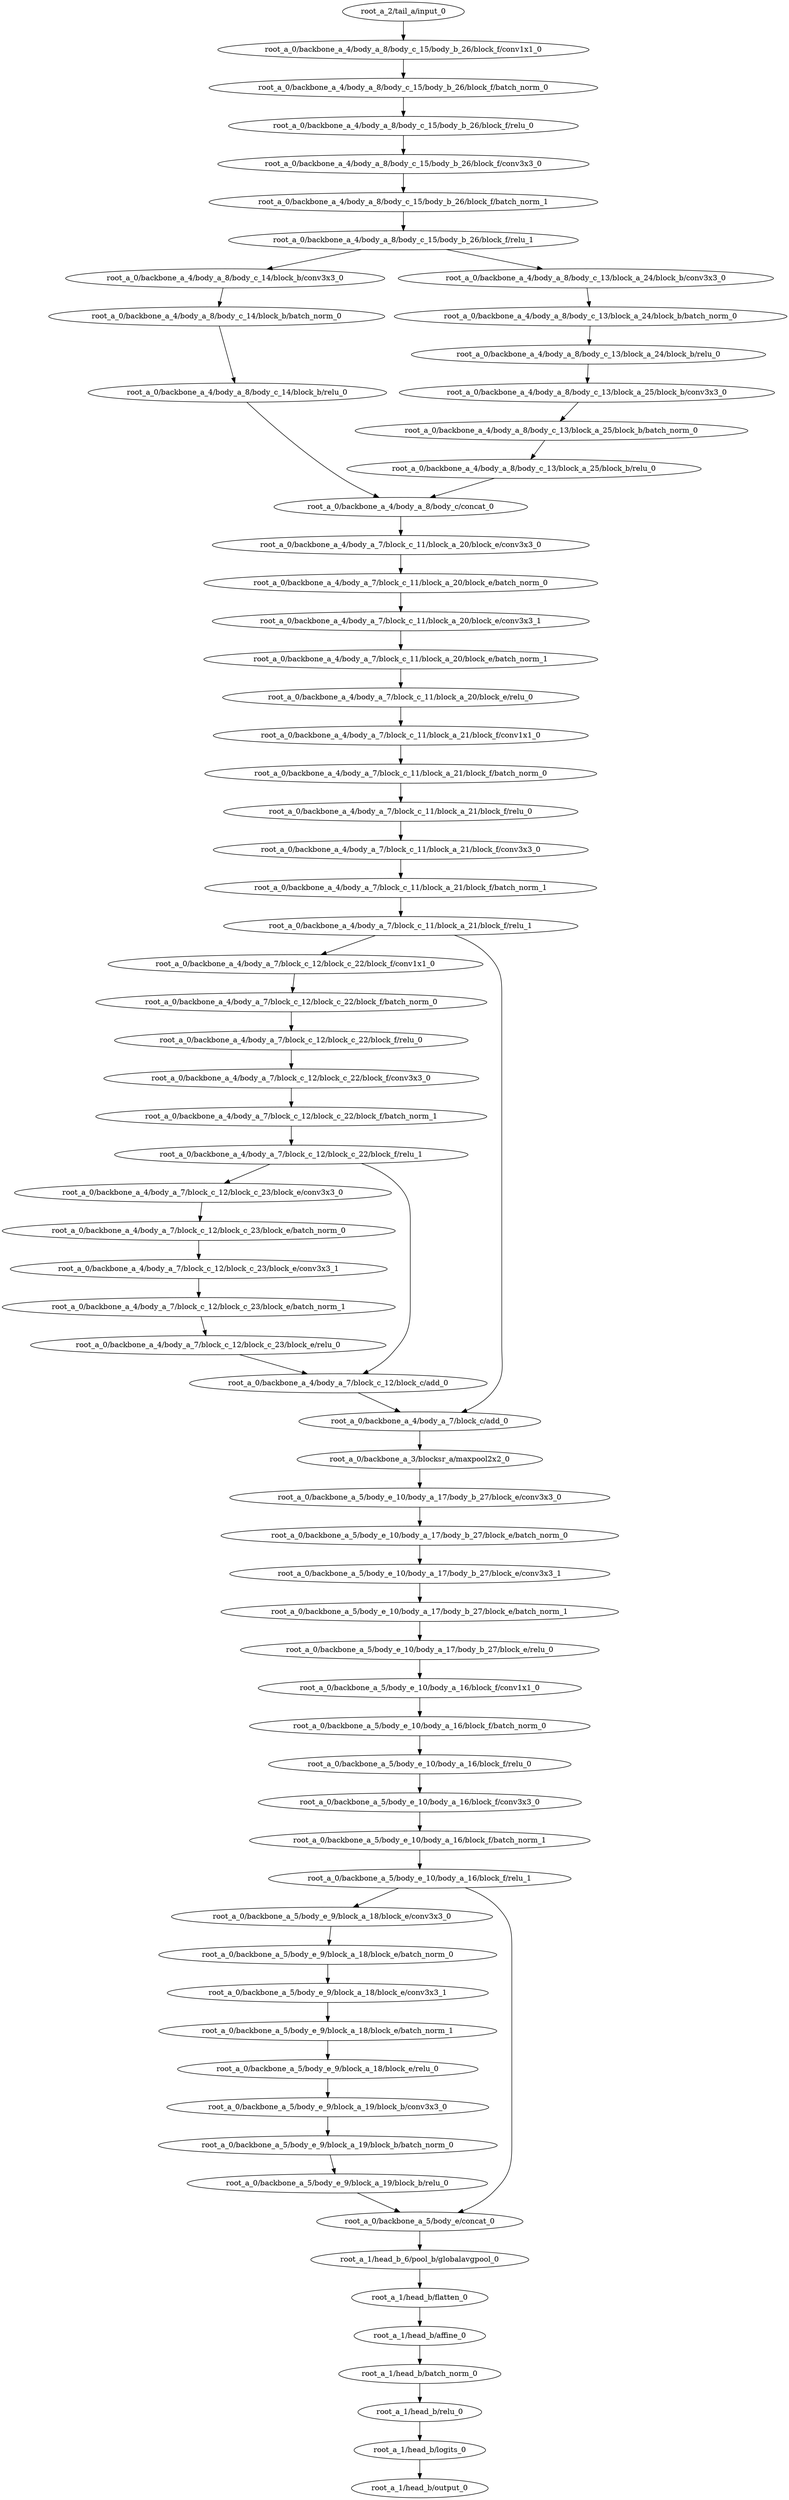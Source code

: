 digraph root_a {
	"root_a_2/tail_a/input_0"
	"root_a_0/backbone_a_4/body_a_8/body_c_15/body_b_26/block_f/conv1x1_0"
	"root_a_0/backbone_a_4/body_a_8/body_c_15/body_b_26/block_f/batch_norm_0"
	"root_a_0/backbone_a_4/body_a_8/body_c_15/body_b_26/block_f/relu_0"
	"root_a_0/backbone_a_4/body_a_8/body_c_15/body_b_26/block_f/conv3x3_0"
	"root_a_0/backbone_a_4/body_a_8/body_c_15/body_b_26/block_f/batch_norm_1"
	"root_a_0/backbone_a_4/body_a_8/body_c_15/body_b_26/block_f/relu_1"
	"root_a_0/backbone_a_4/body_a_8/body_c_14/block_b/conv3x3_0"
	"root_a_0/backbone_a_4/body_a_8/body_c_14/block_b/batch_norm_0"
	"root_a_0/backbone_a_4/body_a_8/body_c_14/block_b/relu_0"
	"root_a_0/backbone_a_4/body_a_8/body_c_13/block_a_24/block_b/conv3x3_0"
	"root_a_0/backbone_a_4/body_a_8/body_c_13/block_a_24/block_b/batch_norm_0"
	"root_a_0/backbone_a_4/body_a_8/body_c_13/block_a_24/block_b/relu_0"
	"root_a_0/backbone_a_4/body_a_8/body_c_13/block_a_25/block_b/conv3x3_0"
	"root_a_0/backbone_a_4/body_a_8/body_c_13/block_a_25/block_b/batch_norm_0"
	"root_a_0/backbone_a_4/body_a_8/body_c_13/block_a_25/block_b/relu_0"
	"root_a_0/backbone_a_4/body_a_8/body_c/concat_0"
	"root_a_0/backbone_a_4/body_a_7/block_c_11/block_a_20/block_e/conv3x3_0"
	"root_a_0/backbone_a_4/body_a_7/block_c_11/block_a_20/block_e/batch_norm_0"
	"root_a_0/backbone_a_4/body_a_7/block_c_11/block_a_20/block_e/conv3x3_1"
	"root_a_0/backbone_a_4/body_a_7/block_c_11/block_a_20/block_e/batch_norm_1"
	"root_a_0/backbone_a_4/body_a_7/block_c_11/block_a_20/block_e/relu_0"
	"root_a_0/backbone_a_4/body_a_7/block_c_11/block_a_21/block_f/conv1x1_0"
	"root_a_0/backbone_a_4/body_a_7/block_c_11/block_a_21/block_f/batch_norm_0"
	"root_a_0/backbone_a_4/body_a_7/block_c_11/block_a_21/block_f/relu_0"
	"root_a_0/backbone_a_4/body_a_7/block_c_11/block_a_21/block_f/conv3x3_0"
	"root_a_0/backbone_a_4/body_a_7/block_c_11/block_a_21/block_f/batch_norm_1"
	"root_a_0/backbone_a_4/body_a_7/block_c_11/block_a_21/block_f/relu_1"
	"root_a_0/backbone_a_4/body_a_7/block_c_12/block_c_22/block_f/conv1x1_0"
	"root_a_0/backbone_a_4/body_a_7/block_c_12/block_c_22/block_f/batch_norm_0"
	"root_a_0/backbone_a_4/body_a_7/block_c_12/block_c_22/block_f/relu_0"
	"root_a_0/backbone_a_4/body_a_7/block_c_12/block_c_22/block_f/conv3x3_0"
	"root_a_0/backbone_a_4/body_a_7/block_c_12/block_c_22/block_f/batch_norm_1"
	"root_a_0/backbone_a_4/body_a_7/block_c_12/block_c_22/block_f/relu_1"
	"root_a_0/backbone_a_4/body_a_7/block_c_12/block_c_23/block_e/conv3x3_0"
	"root_a_0/backbone_a_4/body_a_7/block_c_12/block_c_23/block_e/batch_norm_0"
	"root_a_0/backbone_a_4/body_a_7/block_c_12/block_c_23/block_e/conv3x3_1"
	"root_a_0/backbone_a_4/body_a_7/block_c_12/block_c_23/block_e/batch_norm_1"
	"root_a_0/backbone_a_4/body_a_7/block_c_12/block_c_23/block_e/relu_0"
	"root_a_0/backbone_a_4/body_a_7/block_c_12/block_c/add_0"
	"root_a_0/backbone_a_4/body_a_7/block_c/add_0"
	"root_a_0/backbone_a_3/blocksr_a/maxpool2x2_0"
	"root_a_0/backbone_a_5/body_e_10/body_a_17/body_b_27/block_e/conv3x3_0"
	"root_a_0/backbone_a_5/body_e_10/body_a_17/body_b_27/block_e/batch_norm_0"
	"root_a_0/backbone_a_5/body_e_10/body_a_17/body_b_27/block_e/conv3x3_1"
	"root_a_0/backbone_a_5/body_e_10/body_a_17/body_b_27/block_e/batch_norm_1"
	"root_a_0/backbone_a_5/body_e_10/body_a_17/body_b_27/block_e/relu_0"
	"root_a_0/backbone_a_5/body_e_10/body_a_16/block_f/conv1x1_0"
	"root_a_0/backbone_a_5/body_e_10/body_a_16/block_f/batch_norm_0"
	"root_a_0/backbone_a_5/body_e_10/body_a_16/block_f/relu_0"
	"root_a_0/backbone_a_5/body_e_10/body_a_16/block_f/conv3x3_0"
	"root_a_0/backbone_a_5/body_e_10/body_a_16/block_f/batch_norm_1"
	"root_a_0/backbone_a_5/body_e_10/body_a_16/block_f/relu_1"
	"root_a_0/backbone_a_5/body_e_9/block_a_18/block_e/conv3x3_0"
	"root_a_0/backbone_a_5/body_e_9/block_a_18/block_e/batch_norm_0"
	"root_a_0/backbone_a_5/body_e_9/block_a_18/block_e/conv3x3_1"
	"root_a_0/backbone_a_5/body_e_9/block_a_18/block_e/batch_norm_1"
	"root_a_0/backbone_a_5/body_e_9/block_a_18/block_e/relu_0"
	"root_a_0/backbone_a_5/body_e_9/block_a_19/block_b/conv3x3_0"
	"root_a_0/backbone_a_5/body_e_9/block_a_19/block_b/batch_norm_0"
	"root_a_0/backbone_a_5/body_e_9/block_a_19/block_b/relu_0"
	"root_a_0/backbone_a_5/body_e/concat_0"
	"root_a_1/head_b_6/pool_b/globalavgpool_0"
	"root_a_1/head_b/flatten_0"
	"root_a_1/head_b/affine_0"
	"root_a_1/head_b/batch_norm_0"
	"root_a_1/head_b/relu_0"
	"root_a_1/head_b/logits_0"
	"root_a_1/head_b/output_0"

	"root_a_2/tail_a/input_0" -> "root_a_0/backbone_a_4/body_a_8/body_c_15/body_b_26/block_f/conv1x1_0"
	"root_a_0/backbone_a_4/body_a_8/body_c_15/body_b_26/block_f/conv1x1_0" -> "root_a_0/backbone_a_4/body_a_8/body_c_15/body_b_26/block_f/batch_norm_0"
	"root_a_0/backbone_a_4/body_a_8/body_c_15/body_b_26/block_f/batch_norm_0" -> "root_a_0/backbone_a_4/body_a_8/body_c_15/body_b_26/block_f/relu_0"
	"root_a_0/backbone_a_4/body_a_8/body_c_15/body_b_26/block_f/relu_0" -> "root_a_0/backbone_a_4/body_a_8/body_c_15/body_b_26/block_f/conv3x3_0"
	"root_a_0/backbone_a_4/body_a_8/body_c_15/body_b_26/block_f/conv3x3_0" -> "root_a_0/backbone_a_4/body_a_8/body_c_15/body_b_26/block_f/batch_norm_1"
	"root_a_0/backbone_a_4/body_a_8/body_c_15/body_b_26/block_f/batch_norm_1" -> "root_a_0/backbone_a_4/body_a_8/body_c_15/body_b_26/block_f/relu_1"
	"root_a_0/backbone_a_4/body_a_8/body_c_15/body_b_26/block_f/relu_1" -> "root_a_0/backbone_a_4/body_a_8/body_c_14/block_b/conv3x3_0"
	"root_a_0/backbone_a_4/body_a_8/body_c_14/block_b/conv3x3_0" -> "root_a_0/backbone_a_4/body_a_8/body_c_14/block_b/batch_norm_0"
	"root_a_0/backbone_a_4/body_a_8/body_c_14/block_b/batch_norm_0" -> "root_a_0/backbone_a_4/body_a_8/body_c_14/block_b/relu_0"
	"root_a_0/backbone_a_4/body_a_8/body_c_15/body_b_26/block_f/relu_1" -> "root_a_0/backbone_a_4/body_a_8/body_c_13/block_a_24/block_b/conv3x3_0"
	"root_a_0/backbone_a_4/body_a_8/body_c_13/block_a_24/block_b/conv3x3_0" -> "root_a_0/backbone_a_4/body_a_8/body_c_13/block_a_24/block_b/batch_norm_0"
	"root_a_0/backbone_a_4/body_a_8/body_c_13/block_a_24/block_b/batch_norm_0" -> "root_a_0/backbone_a_4/body_a_8/body_c_13/block_a_24/block_b/relu_0"
	"root_a_0/backbone_a_4/body_a_8/body_c_13/block_a_24/block_b/relu_0" -> "root_a_0/backbone_a_4/body_a_8/body_c_13/block_a_25/block_b/conv3x3_0"
	"root_a_0/backbone_a_4/body_a_8/body_c_13/block_a_25/block_b/conv3x3_0" -> "root_a_0/backbone_a_4/body_a_8/body_c_13/block_a_25/block_b/batch_norm_0"
	"root_a_0/backbone_a_4/body_a_8/body_c_13/block_a_25/block_b/batch_norm_0" -> "root_a_0/backbone_a_4/body_a_8/body_c_13/block_a_25/block_b/relu_0"
	"root_a_0/backbone_a_4/body_a_8/body_c_14/block_b/relu_0" -> "root_a_0/backbone_a_4/body_a_8/body_c/concat_0"
	"root_a_0/backbone_a_4/body_a_8/body_c_13/block_a_25/block_b/relu_0" -> "root_a_0/backbone_a_4/body_a_8/body_c/concat_0"
	"root_a_0/backbone_a_4/body_a_8/body_c/concat_0" -> "root_a_0/backbone_a_4/body_a_7/block_c_11/block_a_20/block_e/conv3x3_0"
	"root_a_0/backbone_a_4/body_a_7/block_c_11/block_a_20/block_e/conv3x3_0" -> "root_a_0/backbone_a_4/body_a_7/block_c_11/block_a_20/block_e/batch_norm_0"
	"root_a_0/backbone_a_4/body_a_7/block_c_11/block_a_20/block_e/batch_norm_0" -> "root_a_0/backbone_a_4/body_a_7/block_c_11/block_a_20/block_e/conv3x3_1"
	"root_a_0/backbone_a_4/body_a_7/block_c_11/block_a_20/block_e/conv3x3_1" -> "root_a_0/backbone_a_4/body_a_7/block_c_11/block_a_20/block_e/batch_norm_1"
	"root_a_0/backbone_a_4/body_a_7/block_c_11/block_a_20/block_e/batch_norm_1" -> "root_a_0/backbone_a_4/body_a_7/block_c_11/block_a_20/block_e/relu_0"
	"root_a_0/backbone_a_4/body_a_7/block_c_11/block_a_20/block_e/relu_0" -> "root_a_0/backbone_a_4/body_a_7/block_c_11/block_a_21/block_f/conv1x1_0"
	"root_a_0/backbone_a_4/body_a_7/block_c_11/block_a_21/block_f/conv1x1_0" -> "root_a_0/backbone_a_4/body_a_7/block_c_11/block_a_21/block_f/batch_norm_0"
	"root_a_0/backbone_a_4/body_a_7/block_c_11/block_a_21/block_f/batch_norm_0" -> "root_a_0/backbone_a_4/body_a_7/block_c_11/block_a_21/block_f/relu_0"
	"root_a_0/backbone_a_4/body_a_7/block_c_11/block_a_21/block_f/relu_0" -> "root_a_0/backbone_a_4/body_a_7/block_c_11/block_a_21/block_f/conv3x3_0"
	"root_a_0/backbone_a_4/body_a_7/block_c_11/block_a_21/block_f/conv3x3_0" -> "root_a_0/backbone_a_4/body_a_7/block_c_11/block_a_21/block_f/batch_norm_1"
	"root_a_0/backbone_a_4/body_a_7/block_c_11/block_a_21/block_f/batch_norm_1" -> "root_a_0/backbone_a_4/body_a_7/block_c_11/block_a_21/block_f/relu_1"
	"root_a_0/backbone_a_4/body_a_7/block_c_11/block_a_21/block_f/relu_1" -> "root_a_0/backbone_a_4/body_a_7/block_c_12/block_c_22/block_f/conv1x1_0"
	"root_a_0/backbone_a_4/body_a_7/block_c_12/block_c_22/block_f/conv1x1_0" -> "root_a_0/backbone_a_4/body_a_7/block_c_12/block_c_22/block_f/batch_norm_0"
	"root_a_0/backbone_a_4/body_a_7/block_c_12/block_c_22/block_f/batch_norm_0" -> "root_a_0/backbone_a_4/body_a_7/block_c_12/block_c_22/block_f/relu_0"
	"root_a_0/backbone_a_4/body_a_7/block_c_12/block_c_22/block_f/relu_0" -> "root_a_0/backbone_a_4/body_a_7/block_c_12/block_c_22/block_f/conv3x3_0"
	"root_a_0/backbone_a_4/body_a_7/block_c_12/block_c_22/block_f/conv3x3_0" -> "root_a_0/backbone_a_4/body_a_7/block_c_12/block_c_22/block_f/batch_norm_1"
	"root_a_0/backbone_a_4/body_a_7/block_c_12/block_c_22/block_f/batch_norm_1" -> "root_a_0/backbone_a_4/body_a_7/block_c_12/block_c_22/block_f/relu_1"
	"root_a_0/backbone_a_4/body_a_7/block_c_12/block_c_22/block_f/relu_1" -> "root_a_0/backbone_a_4/body_a_7/block_c_12/block_c_23/block_e/conv3x3_0"
	"root_a_0/backbone_a_4/body_a_7/block_c_12/block_c_23/block_e/conv3x3_0" -> "root_a_0/backbone_a_4/body_a_7/block_c_12/block_c_23/block_e/batch_norm_0"
	"root_a_0/backbone_a_4/body_a_7/block_c_12/block_c_23/block_e/batch_norm_0" -> "root_a_0/backbone_a_4/body_a_7/block_c_12/block_c_23/block_e/conv3x3_1"
	"root_a_0/backbone_a_4/body_a_7/block_c_12/block_c_23/block_e/conv3x3_1" -> "root_a_0/backbone_a_4/body_a_7/block_c_12/block_c_23/block_e/batch_norm_1"
	"root_a_0/backbone_a_4/body_a_7/block_c_12/block_c_23/block_e/batch_norm_1" -> "root_a_0/backbone_a_4/body_a_7/block_c_12/block_c_23/block_e/relu_0"
	"root_a_0/backbone_a_4/body_a_7/block_c_12/block_c_23/block_e/relu_0" -> "root_a_0/backbone_a_4/body_a_7/block_c_12/block_c/add_0"
	"root_a_0/backbone_a_4/body_a_7/block_c_12/block_c_22/block_f/relu_1" -> "root_a_0/backbone_a_4/body_a_7/block_c_12/block_c/add_0"
	"root_a_0/backbone_a_4/body_a_7/block_c_12/block_c/add_0" -> "root_a_0/backbone_a_4/body_a_7/block_c/add_0"
	"root_a_0/backbone_a_4/body_a_7/block_c_11/block_a_21/block_f/relu_1" -> "root_a_0/backbone_a_4/body_a_7/block_c/add_0"
	"root_a_0/backbone_a_4/body_a_7/block_c/add_0" -> "root_a_0/backbone_a_3/blocksr_a/maxpool2x2_0"
	"root_a_0/backbone_a_3/blocksr_a/maxpool2x2_0" -> "root_a_0/backbone_a_5/body_e_10/body_a_17/body_b_27/block_e/conv3x3_0"
	"root_a_0/backbone_a_5/body_e_10/body_a_17/body_b_27/block_e/conv3x3_0" -> "root_a_0/backbone_a_5/body_e_10/body_a_17/body_b_27/block_e/batch_norm_0"
	"root_a_0/backbone_a_5/body_e_10/body_a_17/body_b_27/block_e/batch_norm_0" -> "root_a_0/backbone_a_5/body_e_10/body_a_17/body_b_27/block_e/conv3x3_1"
	"root_a_0/backbone_a_5/body_e_10/body_a_17/body_b_27/block_e/conv3x3_1" -> "root_a_0/backbone_a_5/body_e_10/body_a_17/body_b_27/block_e/batch_norm_1"
	"root_a_0/backbone_a_5/body_e_10/body_a_17/body_b_27/block_e/batch_norm_1" -> "root_a_0/backbone_a_5/body_e_10/body_a_17/body_b_27/block_e/relu_0"
	"root_a_0/backbone_a_5/body_e_10/body_a_17/body_b_27/block_e/relu_0" -> "root_a_0/backbone_a_5/body_e_10/body_a_16/block_f/conv1x1_0"
	"root_a_0/backbone_a_5/body_e_10/body_a_16/block_f/conv1x1_0" -> "root_a_0/backbone_a_5/body_e_10/body_a_16/block_f/batch_norm_0"
	"root_a_0/backbone_a_5/body_e_10/body_a_16/block_f/batch_norm_0" -> "root_a_0/backbone_a_5/body_e_10/body_a_16/block_f/relu_0"
	"root_a_0/backbone_a_5/body_e_10/body_a_16/block_f/relu_0" -> "root_a_0/backbone_a_5/body_e_10/body_a_16/block_f/conv3x3_0"
	"root_a_0/backbone_a_5/body_e_10/body_a_16/block_f/conv3x3_0" -> "root_a_0/backbone_a_5/body_e_10/body_a_16/block_f/batch_norm_1"
	"root_a_0/backbone_a_5/body_e_10/body_a_16/block_f/batch_norm_1" -> "root_a_0/backbone_a_5/body_e_10/body_a_16/block_f/relu_1"
	"root_a_0/backbone_a_5/body_e_10/body_a_16/block_f/relu_1" -> "root_a_0/backbone_a_5/body_e_9/block_a_18/block_e/conv3x3_0"
	"root_a_0/backbone_a_5/body_e_9/block_a_18/block_e/conv3x3_0" -> "root_a_0/backbone_a_5/body_e_9/block_a_18/block_e/batch_norm_0"
	"root_a_0/backbone_a_5/body_e_9/block_a_18/block_e/batch_norm_0" -> "root_a_0/backbone_a_5/body_e_9/block_a_18/block_e/conv3x3_1"
	"root_a_0/backbone_a_5/body_e_9/block_a_18/block_e/conv3x3_1" -> "root_a_0/backbone_a_5/body_e_9/block_a_18/block_e/batch_norm_1"
	"root_a_0/backbone_a_5/body_e_9/block_a_18/block_e/batch_norm_1" -> "root_a_0/backbone_a_5/body_e_9/block_a_18/block_e/relu_0"
	"root_a_0/backbone_a_5/body_e_9/block_a_18/block_e/relu_0" -> "root_a_0/backbone_a_5/body_e_9/block_a_19/block_b/conv3x3_0"
	"root_a_0/backbone_a_5/body_e_9/block_a_19/block_b/conv3x3_0" -> "root_a_0/backbone_a_5/body_e_9/block_a_19/block_b/batch_norm_0"
	"root_a_0/backbone_a_5/body_e_9/block_a_19/block_b/batch_norm_0" -> "root_a_0/backbone_a_5/body_e_9/block_a_19/block_b/relu_0"
	"root_a_0/backbone_a_5/body_e_10/body_a_16/block_f/relu_1" -> "root_a_0/backbone_a_5/body_e/concat_0"
	"root_a_0/backbone_a_5/body_e_9/block_a_19/block_b/relu_0" -> "root_a_0/backbone_a_5/body_e/concat_0"
	"root_a_0/backbone_a_5/body_e/concat_0" -> "root_a_1/head_b_6/pool_b/globalavgpool_0"
	"root_a_1/head_b_6/pool_b/globalavgpool_0" -> "root_a_1/head_b/flatten_0"
	"root_a_1/head_b/flatten_0" -> "root_a_1/head_b/affine_0"
	"root_a_1/head_b/affine_0" -> "root_a_1/head_b/batch_norm_0"
	"root_a_1/head_b/batch_norm_0" -> "root_a_1/head_b/relu_0"
	"root_a_1/head_b/relu_0" -> "root_a_1/head_b/logits_0"
	"root_a_1/head_b/logits_0" -> "root_a_1/head_b/output_0"

}